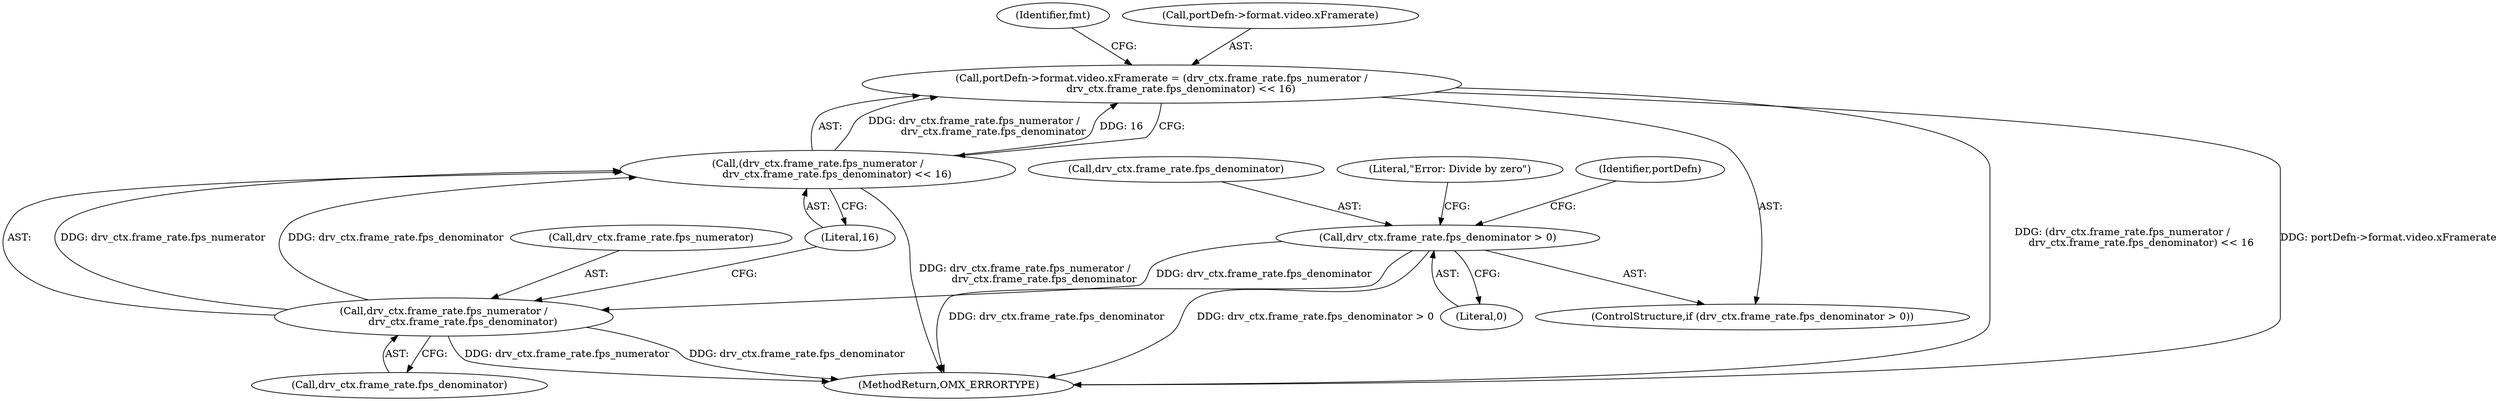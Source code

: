 digraph "0_Android_560ccdb509a7b86186fac0fce1b25bd9a3e6a6e8_3@pointer" {
"1000143" [label="(Call,portDefn->format.video.xFramerate = (drv_ctx.frame_rate.fps_numerator /\n            drv_ctx.frame_rate.fps_denominator) << 16)"];
"1000151" [label="(Call,(drv_ctx.frame_rate.fps_numerator /\n            drv_ctx.frame_rate.fps_denominator) << 16)"];
"1000152" [label="(Call,drv_ctx.frame_rate.fps_numerator /\n            drv_ctx.frame_rate.fps_denominator)"];
"1000136" [label="(Call,drv_ctx.frame_rate.fps_denominator > 0)"];
"1000147" [label="(Identifier,portDefn)"];
"1000153" [label="(Call,drv_ctx.frame_rate.fps_numerator)"];
"1000152" [label="(Call,drv_ctx.frame_rate.fps_numerator /\n            drv_ctx.frame_rate.fps_denominator)"];
"1000137" [label="(Call,drv_ctx.frame_rate.fps_denominator)"];
"1000172" [label="(Identifier,fmt)"];
"1000163" [label="(Literal,16)"];
"1000158" [label="(Call,drv_ctx.frame_rate.fps_denominator)"];
"1000151" [label="(Call,(drv_ctx.frame_rate.fps_numerator /\n            drv_ctx.frame_rate.fps_denominator) << 16)"];
"1000142" [label="(Literal,0)"];
"1000136" [label="(Call,drv_ctx.frame_rate.fps_denominator > 0)"];
"1000135" [label="(ControlStructure,if (drv_ctx.frame_rate.fps_denominator > 0))"];
"1000641" [label="(MethodReturn,OMX_ERRORTYPE)"];
"1000143" [label="(Call,portDefn->format.video.xFramerate = (drv_ctx.frame_rate.fps_numerator /\n            drv_ctx.frame_rate.fps_denominator) << 16)"];
"1000144" [label="(Call,portDefn->format.video.xFramerate)"];
"1000167" [label="(Literal,\"Error: Divide by zero\")"];
"1000143" -> "1000135"  [label="AST: "];
"1000143" -> "1000151"  [label="CFG: "];
"1000144" -> "1000143"  [label="AST: "];
"1000151" -> "1000143"  [label="AST: "];
"1000172" -> "1000143"  [label="CFG: "];
"1000143" -> "1000641"  [label="DDG: (drv_ctx.frame_rate.fps_numerator /\n            drv_ctx.frame_rate.fps_denominator) << 16"];
"1000143" -> "1000641"  [label="DDG: portDefn->format.video.xFramerate"];
"1000151" -> "1000143"  [label="DDG: drv_ctx.frame_rate.fps_numerator /\n            drv_ctx.frame_rate.fps_denominator"];
"1000151" -> "1000143"  [label="DDG: 16"];
"1000151" -> "1000163"  [label="CFG: "];
"1000152" -> "1000151"  [label="AST: "];
"1000163" -> "1000151"  [label="AST: "];
"1000151" -> "1000641"  [label="DDG: drv_ctx.frame_rate.fps_numerator /\n            drv_ctx.frame_rate.fps_denominator"];
"1000152" -> "1000151"  [label="DDG: drv_ctx.frame_rate.fps_numerator"];
"1000152" -> "1000151"  [label="DDG: drv_ctx.frame_rate.fps_denominator"];
"1000152" -> "1000158"  [label="CFG: "];
"1000153" -> "1000152"  [label="AST: "];
"1000158" -> "1000152"  [label="AST: "];
"1000163" -> "1000152"  [label="CFG: "];
"1000152" -> "1000641"  [label="DDG: drv_ctx.frame_rate.fps_denominator"];
"1000152" -> "1000641"  [label="DDG: drv_ctx.frame_rate.fps_numerator"];
"1000136" -> "1000152"  [label="DDG: drv_ctx.frame_rate.fps_denominator"];
"1000136" -> "1000135"  [label="AST: "];
"1000136" -> "1000142"  [label="CFG: "];
"1000137" -> "1000136"  [label="AST: "];
"1000142" -> "1000136"  [label="AST: "];
"1000147" -> "1000136"  [label="CFG: "];
"1000167" -> "1000136"  [label="CFG: "];
"1000136" -> "1000641"  [label="DDG: drv_ctx.frame_rate.fps_denominator > 0"];
"1000136" -> "1000641"  [label="DDG: drv_ctx.frame_rate.fps_denominator"];
}
